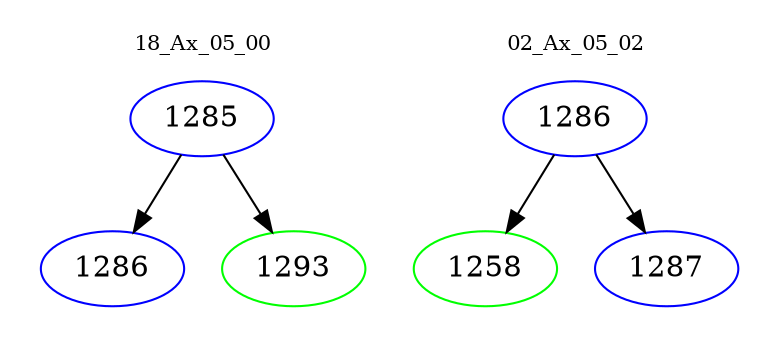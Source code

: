 digraph{
subgraph cluster_0 {
color = white
label = "18_Ax_05_00";
fontsize=10;
T0_1285 [label="1285", color="blue"]
T0_1285 -> T0_1286 [color="black"]
T0_1286 [label="1286", color="blue"]
T0_1285 -> T0_1293 [color="black"]
T0_1293 [label="1293", color="green"]
}
subgraph cluster_1 {
color = white
label = "02_Ax_05_02";
fontsize=10;
T1_1286 [label="1286", color="blue"]
T1_1286 -> T1_1258 [color="black"]
T1_1258 [label="1258", color="green"]
T1_1286 -> T1_1287 [color="black"]
T1_1287 [label="1287", color="blue"]
}
}
